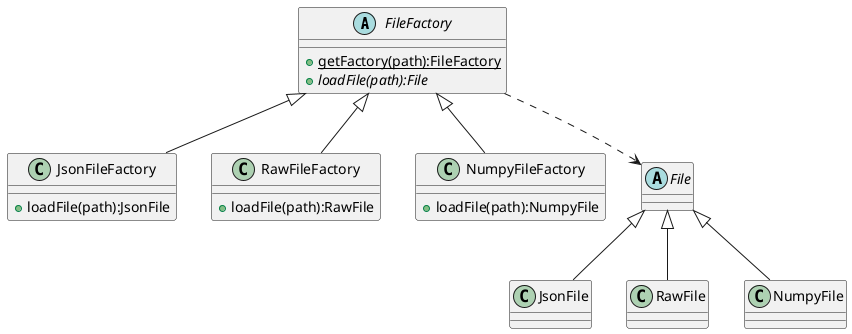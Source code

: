 @startuml ClassDiagram
abstract class FileFactory{
    {static} +getFactory(path):FileFactory
    {abstract} +loadFile(path):File
}
class JsonFileFactory{
  +loadFile(path):JsonFile
}
class RawFileFactory{
   +loadFile(path):RawFile
}
class NumpyFileFactory{
   +loadFile(path):NumpyFile
}

abstract File{
}

class JsonFile{
}
class RawFile{
}
class NumpyFile{
}

FileFactory <|-- RawFileFactory
FileFactory <|-- NumpyFileFactory
FileFactory <|-- JsonFileFactory

File <|-- JsonFile
File <|-- RawFile
File <|-- NumpyFile

FileFactory ..> File

@enduml